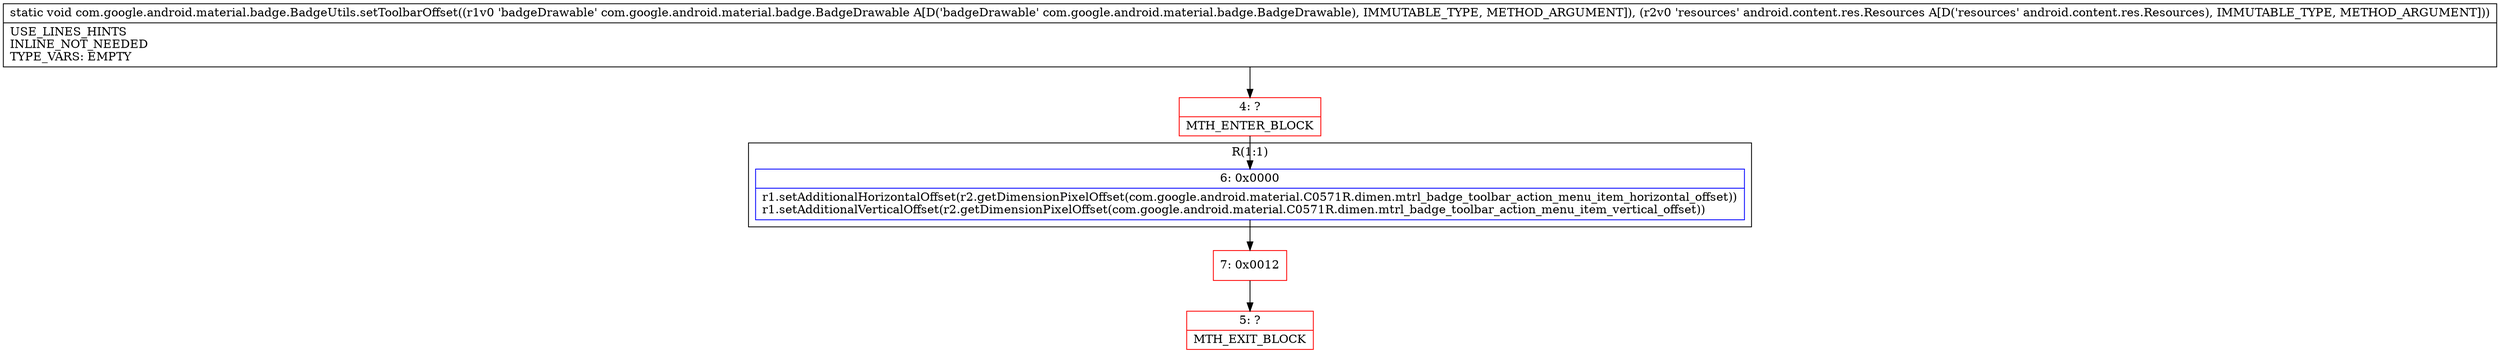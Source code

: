 digraph "CFG forcom.google.android.material.badge.BadgeUtils.setToolbarOffset(Lcom\/google\/android\/material\/badge\/BadgeDrawable;Landroid\/content\/res\/Resources;)V" {
subgraph cluster_Region_1202664252 {
label = "R(1:1)";
node [shape=record,color=blue];
Node_6 [shape=record,label="{6\:\ 0x0000|r1.setAdditionalHorizontalOffset(r2.getDimensionPixelOffset(com.google.android.material.C0571R.dimen.mtrl_badge_toolbar_action_menu_item_horizontal_offset))\lr1.setAdditionalVerticalOffset(r2.getDimensionPixelOffset(com.google.android.material.C0571R.dimen.mtrl_badge_toolbar_action_menu_item_vertical_offset))\l}"];
}
Node_4 [shape=record,color=red,label="{4\:\ ?|MTH_ENTER_BLOCK\l}"];
Node_7 [shape=record,color=red,label="{7\:\ 0x0012}"];
Node_5 [shape=record,color=red,label="{5\:\ ?|MTH_EXIT_BLOCK\l}"];
MethodNode[shape=record,label="{static void com.google.android.material.badge.BadgeUtils.setToolbarOffset((r1v0 'badgeDrawable' com.google.android.material.badge.BadgeDrawable A[D('badgeDrawable' com.google.android.material.badge.BadgeDrawable), IMMUTABLE_TYPE, METHOD_ARGUMENT]), (r2v0 'resources' android.content.res.Resources A[D('resources' android.content.res.Resources), IMMUTABLE_TYPE, METHOD_ARGUMENT]))  | USE_LINES_HINTS\lINLINE_NOT_NEEDED\lTYPE_VARS: EMPTY\l}"];
MethodNode -> Node_4;Node_6 -> Node_7;
Node_4 -> Node_6;
Node_7 -> Node_5;
}

